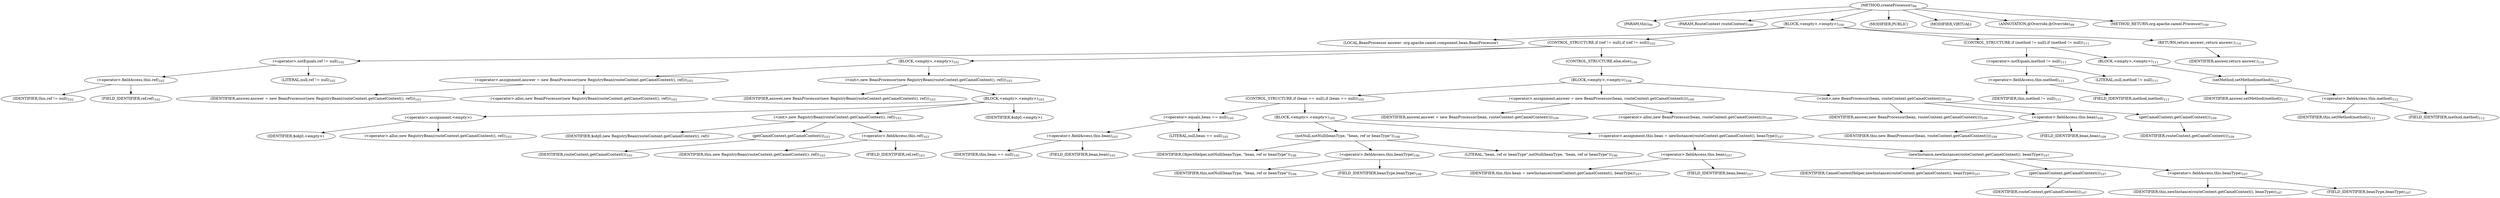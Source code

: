 digraph "createProcessor" {  
"177" [label = <(METHOD,createProcessor)<SUB>99</SUB>> ]
"178" [label = <(PARAM,this)<SUB>99</SUB>> ]
"179" [label = <(PARAM,RouteContext routeContext)<SUB>100</SUB>> ]
"180" [label = <(BLOCK,&lt;empty&gt;,&lt;empty&gt;)<SUB>100</SUB>> ]
"19" [label = <(LOCAL,BeanProcessor answer: org.apache.camel.component.bean.BeanProcessor)> ]
"181" [label = <(CONTROL_STRUCTURE,if (ref != null),if (ref != null))<SUB>102</SUB>> ]
"182" [label = <(&lt;operator&gt;.notEquals,ref != null)<SUB>102</SUB>> ]
"183" [label = <(&lt;operator&gt;.fieldAccess,this.ref)<SUB>102</SUB>> ]
"184" [label = <(IDENTIFIER,this,ref != null)<SUB>102</SUB>> ]
"185" [label = <(FIELD_IDENTIFIER,ref,ref)<SUB>102</SUB>> ]
"186" [label = <(LITERAL,null,ref != null)<SUB>102</SUB>> ]
"187" [label = <(BLOCK,&lt;empty&gt;,&lt;empty&gt;)<SUB>102</SUB>> ]
"188" [label = <(&lt;operator&gt;.assignment,answer = new BeanProcessor(new RegistryBean(routeContext.getCamelContext(), ref)))<SUB>103</SUB>> ]
"189" [label = <(IDENTIFIER,answer,answer = new BeanProcessor(new RegistryBean(routeContext.getCamelContext(), ref)))<SUB>103</SUB>> ]
"190" [label = <(&lt;operator&gt;.alloc,new BeanProcessor(new RegistryBean(routeContext.getCamelContext(), ref)))<SUB>103</SUB>> ]
"191" [label = <(&lt;init&gt;,new BeanProcessor(new RegistryBean(routeContext.getCamelContext(), ref)))<SUB>103</SUB>> ]
"18" [label = <(IDENTIFIER,answer,new BeanProcessor(new RegistryBean(routeContext.getCamelContext(), ref)))<SUB>103</SUB>> ]
"192" [label = <(BLOCK,&lt;empty&gt;,&lt;empty&gt;)<SUB>103</SUB>> ]
"193" [label = <(&lt;operator&gt;.assignment,&lt;empty&gt;)> ]
"194" [label = <(IDENTIFIER,$obj0,&lt;empty&gt;)> ]
"195" [label = <(&lt;operator&gt;.alloc,new RegistryBean(routeContext.getCamelContext(), ref))<SUB>103</SUB>> ]
"196" [label = <(&lt;init&gt;,new RegistryBean(routeContext.getCamelContext(), ref))<SUB>103</SUB>> ]
"197" [label = <(IDENTIFIER,$obj0,new RegistryBean(routeContext.getCamelContext(), ref))> ]
"198" [label = <(getCamelContext,getCamelContext())<SUB>103</SUB>> ]
"199" [label = <(IDENTIFIER,routeContext,getCamelContext())<SUB>103</SUB>> ]
"200" [label = <(&lt;operator&gt;.fieldAccess,this.ref)<SUB>103</SUB>> ]
"201" [label = <(IDENTIFIER,this,new RegistryBean(routeContext.getCamelContext(), ref))<SUB>103</SUB>> ]
"202" [label = <(FIELD_IDENTIFIER,ref,ref)<SUB>103</SUB>> ]
"203" [label = <(IDENTIFIER,$obj0,&lt;empty&gt;)> ]
"204" [label = <(CONTROL_STRUCTURE,else,else)<SUB>104</SUB>> ]
"205" [label = <(BLOCK,&lt;empty&gt;,&lt;empty&gt;)<SUB>104</SUB>> ]
"206" [label = <(CONTROL_STRUCTURE,if (bean == null),if (bean == null))<SUB>105</SUB>> ]
"207" [label = <(&lt;operator&gt;.equals,bean == null)<SUB>105</SUB>> ]
"208" [label = <(&lt;operator&gt;.fieldAccess,this.bean)<SUB>105</SUB>> ]
"209" [label = <(IDENTIFIER,this,bean == null)<SUB>105</SUB>> ]
"210" [label = <(FIELD_IDENTIFIER,bean,bean)<SUB>105</SUB>> ]
"211" [label = <(LITERAL,null,bean == null)<SUB>105</SUB>> ]
"212" [label = <(BLOCK,&lt;empty&gt;,&lt;empty&gt;)<SUB>105</SUB>> ]
"213" [label = <(notNull,notNull(beanType, &quot;bean, ref or beanType&quot;))<SUB>106</SUB>> ]
"214" [label = <(IDENTIFIER,ObjectHelper,notNull(beanType, &quot;bean, ref or beanType&quot;))<SUB>106</SUB>> ]
"215" [label = <(&lt;operator&gt;.fieldAccess,this.beanType)<SUB>106</SUB>> ]
"216" [label = <(IDENTIFIER,this,notNull(beanType, &quot;bean, ref or beanType&quot;))<SUB>106</SUB>> ]
"217" [label = <(FIELD_IDENTIFIER,beanType,beanType)<SUB>106</SUB>> ]
"218" [label = <(LITERAL,&quot;bean, ref or beanType&quot;,notNull(beanType, &quot;bean, ref or beanType&quot;))<SUB>106</SUB>> ]
"219" [label = <(&lt;operator&gt;.assignment,this.bean = newInstance(routeContext.getCamelContext(), beanType))<SUB>107</SUB>> ]
"220" [label = <(&lt;operator&gt;.fieldAccess,this.bean)<SUB>107</SUB>> ]
"221" [label = <(IDENTIFIER,this,this.bean = newInstance(routeContext.getCamelContext(), beanType))<SUB>107</SUB>> ]
"222" [label = <(FIELD_IDENTIFIER,bean,bean)<SUB>107</SUB>> ]
"223" [label = <(newInstance,newInstance(routeContext.getCamelContext(), beanType))<SUB>107</SUB>> ]
"224" [label = <(IDENTIFIER,CamelContextHelper,newInstance(routeContext.getCamelContext(), beanType))<SUB>107</SUB>> ]
"225" [label = <(getCamelContext,getCamelContext())<SUB>107</SUB>> ]
"226" [label = <(IDENTIFIER,routeContext,getCamelContext())<SUB>107</SUB>> ]
"227" [label = <(&lt;operator&gt;.fieldAccess,this.beanType)<SUB>107</SUB>> ]
"228" [label = <(IDENTIFIER,this,newInstance(routeContext.getCamelContext(), beanType))<SUB>107</SUB>> ]
"229" [label = <(FIELD_IDENTIFIER,beanType,beanType)<SUB>107</SUB>> ]
"230" [label = <(&lt;operator&gt;.assignment,answer = new BeanProcessor(bean, routeContext.getCamelContext()))<SUB>109</SUB>> ]
"231" [label = <(IDENTIFIER,answer,answer = new BeanProcessor(bean, routeContext.getCamelContext()))<SUB>109</SUB>> ]
"232" [label = <(&lt;operator&gt;.alloc,new BeanProcessor(bean, routeContext.getCamelContext()))<SUB>109</SUB>> ]
"233" [label = <(&lt;init&gt;,new BeanProcessor(bean, routeContext.getCamelContext()))<SUB>109</SUB>> ]
"20" [label = <(IDENTIFIER,answer,new BeanProcessor(bean, routeContext.getCamelContext()))<SUB>109</SUB>> ]
"234" [label = <(&lt;operator&gt;.fieldAccess,this.bean)<SUB>109</SUB>> ]
"235" [label = <(IDENTIFIER,this,new BeanProcessor(bean, routeContext.getCamelContext()))<SUB>109</SUB>> ]
"236" [label = <(FIELD_IDENTIFIER,bean,bean)<SUB>109</SUB>> ]
"237" [label = <(getCamelContext,getCamelContext())<SUB>109</SUB>> ]
"238" [label = <(IDENTIFIER,routeContext,getCamelContext())<SUB>109</SUB>> ]
"239" [label = <(CONTROL_STRUCTURE,if (method != null),if (method != null))<SUB>111</SUB>> ]
"240" [label = <(&lt;operator&gt;.notEquals,method != null)<SUB>111</SUB>> ]
"241" [label = <(&lt;operator&gt;.fieldAccess,this.method)<SUB>111</SUB>> ]
"242" [label = <(IDENTIFIER,this,method != null)<SUB>111</SUB>> ]
"243" [label = <(FIELD_IDENTIFIER,method,method)<SUB>111</SUB>> ]
"244" [label = <(LITERAL,null,method != null)<SUB>111</SUB>> ]
"245" [label = <(BLOCK,&lt;empty&gt;,&lt;empty&gt;)<SUB>111</SUB>> ]
"246" [label = <(setMethod,setMethod(method))<SUB>112</SUB>> ]
"247" [label = <(IDENTIFIER,answer,setMethod(method))<SUB>112</SUB>> ]
"248" [label = <(&lt;operator&gt;.fieldAccess,this.method)<SUB>112</SUB>> ]
"249" [label = <(IDENTIFIER,this,setMethod(method))<SUB>112</SUB>> ]
"250" [label = <(FIELD_IDENTIFIER,method,method)<SUB>112</SUB>> ]
"251" [label = <(RETURN,return answer;,return answer;)<SUB>114</SUB>> ]
"252" [label = <(IDENTIFIER,answer,return answer;)<SUB>114</SUB>> ]
"253" [label = <(MODIFIER,PUBLIC)> ]
"254" [label = <(MODIFIER,VIRTUAL)> ]
"255" [label = <(ANNOTATION,@Override,@Override)<SUB>99</SUB>> ]
"256" [label = <(METHOD_RETURN,org.apache.camel.Processor)<SUB>100</SUB>> ]
  "177" -> "178" 
  "177" -> "179" 
  "177" -> "180" 
  "177" -> "253" 
  "177" -> "254" 
  "177" -> "255" 
  "177" -> "256" 
  "180" -> "19" 
  "180" -> "181" 
  "180" -> "239" 
  "180" -> "251" 
  "181" -> "182" 
  "181" -> "187" 
  "181" -> "204" 
  "182" -> "183" 
  "182" -> "186" 
  "183" -> "184" 
  "183" -> "185" 
  "187" -> "188" 
  "187" -> "191" 
  "188" -> "189" 
  "188" -> "190" 
  "191" -> "18" 
  "191" -> "192" 
  "192" -> "193" 
  "192" -> "196" 
  "192" -> "203" 
  "193" -> "194" 
  "193" -> "195" 
  "196" -> "197" 
  "196" -> "198" 
  "196" -> "200" 
  "198" -> "199" 
  "200" -> "201" 
  "200" -> "202" 
  "204" -> "205" 
  "205" -> "206" 
  "205" -> "230" 
  "205" -> "233" 
  "206" -> "207" 
  "206" -> "212" 
  "207" -> "208" 
  "207" -> "211" 
  "208" -> "209" 
  "208" -> "210" 
  "212" -> "213" 
  "212" -> "219" 
  "213" -> "214" 
  "213" -> "215" 
  "213" -> "218" 
  "215" -> "216" 
  "215" -> "217" 
  "219" -> "220" 
  "219" -> "223" 
  "220" -> "221" 
  "220" -> "222" 
  "223" -> "224" 
  "223" -> "225" 
  "223" -> "227" 
  "225" -> "226" 
  "227" -> "228" 
  "227" -> "229" 
  "230" -> "231" 
  "230" -> "232" 
  "233" -> "20" 
  "233" -> "234" 
  "233" -> "237" 
  "234" -> "235" 
  "234" -> "236" 
  "237" -> "238" 
  "239" -> "240" 
  "239" -> "245" 
  "240" -> "241" 
  "240" -> "244" 
  "241" -> "242" 
  "241" -> "243" 
  "245" -> "246" 
  "246" -> "247" 
  "246" -> "248" 
  "248" -> "249" 
  "248" -> "250" 
  "251" -> "252" 
}

